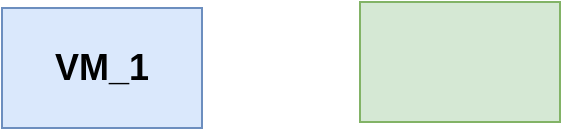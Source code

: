 <mxfile version="24.8.6">
  <diagram name="Página-1" id="8-3Gj0vtNBFP6YQ2WaqS">
    <mxGraphModel dx="935" dy="1340" grid="0" gridSize="10" guides="1" tooltips="1" connect="1" arrows="1" fold="1" page="0" pageScale="1" pageWidth="827" pageHeight="1169" math="0" shadow="0">
      <root>
        <mxCell id="0" />
        <mxCell id="1" parent="0" />
        <mxCell id="IIjQkRQkyF1Q7S6a-W5S-2" value="" style="verticalLabelPosition=bottom;verticalAlign=top;html=1;shape=card;whiteSpace=wrap;size=0;arcSize=12;fillColor=#dae8fc;strokeColor=#6c8ebf;fontStyle=1" vertex="1" parent="1">
          <mxGeometry x="-215" y="-80" width="100" height="60" as="geometry" />
        </mxCell>
        <mxCell id="IIjQkRQkyF1Q7S6a-W5S-3" value="VM_1" style="text;strokeColor=none;align=center;fillColor=none;html=1;verticalAlign=middle;whiteSpace=wrap;rounded=0;fontStyle=1;fontSize=18;" vertex="1" parent="1">
          <mxGeometry x="-195" y="-65" width="60" height="30" as="geometry" />
        </mxCell>
        <mxCell id="IIjQkRQkyF1Q7S6a-W5S-4" value="" style="verticalLabelPosition=bottom;verticalAlign=top;html=1;shape=card;whiteSpace=wrap;size=0;arcSize=12;fillColor=#d5e8d4;strokeColor=#82b366;" vertex="1" parent="1">
          <mxGeometry x="-36" y="-83" width="100" height="60" as="geometry" />
        </mxCell>
      </root>
    </mxGraphModel>
  </diagram>
</mxfile>

